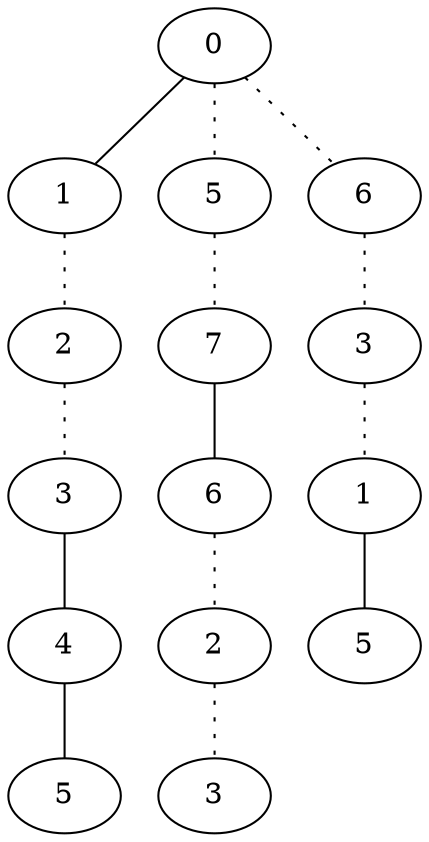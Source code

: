 graph {
a0[label=0];
a1[label=1];
a2[label=2];
a3[label=3];
a4[label=4];
a5[label=5];
a6[label=5];
a7[label=7];
a8[label=6];
a9[label=2];
a10[label=3];
a11[label=6];
a12[label=3];
a13[label=1];
a14[label=5];
a0 -- a1;
a0 -- a6 [style=dotted];
a0 -- a11 [style=dotted];
a1 -- a2 [style=dotted];
a2 -- a3 [style=dotted];
a3 -- a4;
a4 -- a5;
a6 -- a7 [style=dotted];
a7 -- a8;
a8 -- a9 [style=dotted];
a9 -- a10 [style=dotted];
a11 -- a12 [style=dotted];
a12 -- a13 [style=dotted];
a13 -- a14;
}
